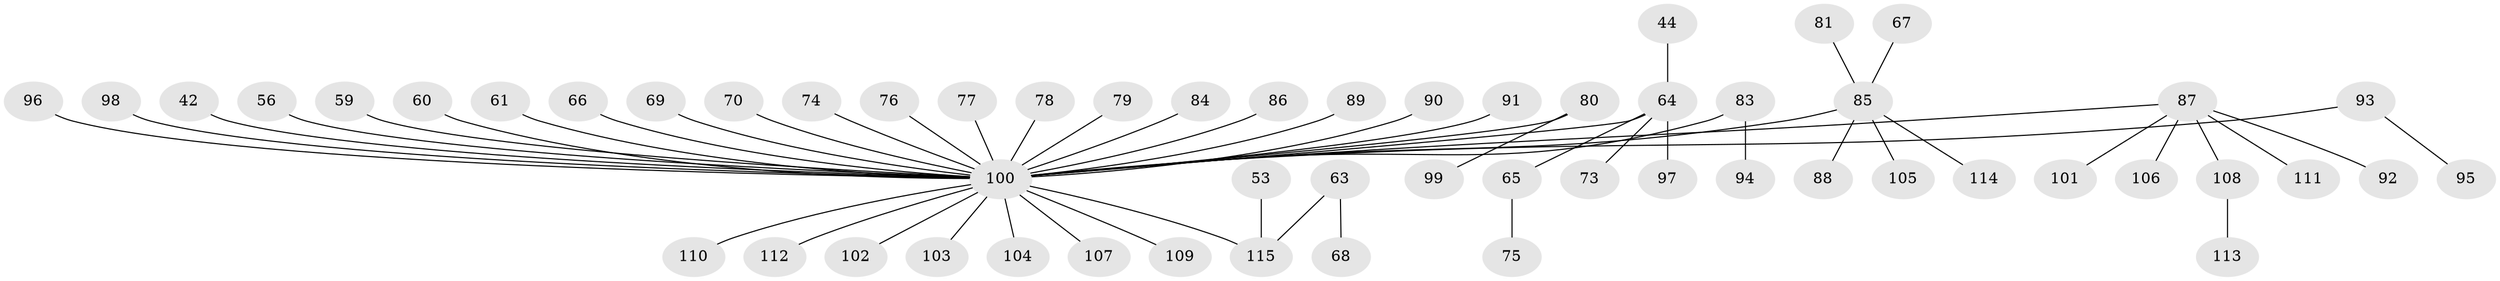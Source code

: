 // original degree distribution, {5: 0.043478260869565216, 8: 0.008695652173913044, 4: 0.05217391304347826, 6: 0.017391304347826087, 2: 0.24347826086956523, 3: 0.13043478260869565, 1: 0.5043478260869565}
// Generated by graph-tools (version 1.1) at 2025/53/03/09/25 04:53:01]
// undirected, 57 vertices, 56 edges
graph export_dot {
graph [start="1"]
  node [color=gray90,style=filled];
  42;
  44;
  53;
  56;
  59;
  60;
  61;
  63;
  64 [super="+14+54"];
  65;
  66;
  67;
  68;
  69;
  70;
  73;
  74;
  75;
  76;
  77;
  78;
  79;
  80;
  81;
  83;
  84;
  85 [super="+51"];
  86;
  87 [super="+22+50+72+55+71"];
  88;
  89;
  90;
  91;
  92;
  93;
  94;
  95;
  96;
  97;
  98;
  99;
  100 [super="+4+6+5+10+8+18+9+27+20+23+31+57+37+58+46+52+38+40+43+45+82+41"];
  101;
  102;
  103;
  104;
  105;
  106;
  107;
  108;
  109;
  110;
  111;
  112;
  113;
  114;
  115 [super="+34+39"];
  42 -- 100;
  44 -- 64;
  53 -- 115;
  56 -- 100;
  59 -- 100;
  60 -- 100;
  61 -- 100;
  63 -- 68;
  63 -- 115;
  64 -- 97;
  64 -- 65;
  64 -- 73;
  64 -- 100;
  65 -- 75;
  66 -- 100;
  67 -- 85;
  69 -- 100;
  70 -- 100;
  74 -- 100;
  76 -- 100;
  77 -- 100;
  78 -- 100;
  79 -- 100;
  80 -- 99;
  80 -- 100;
  81 -- 85;
  83 -- 94;
  83 -- 100;
  84 -- 100;
  85 -- 105;
  85 -- 114;
  85 -- 100;
  85 -- 88;
  86 -- 100;
  87 -- 111;
  87 -- 108;
  87 -- 100;
  87 -- 101;
  87 -- 106;
  87 -- 92;
  89 -- 100;
  90 -- 100;
  91 -- 100;
  93 -- 95;
  93 -- 100;
  96 -- 100;
  98 -- 100;
  100 -- 104;
  100 -- 109;
  100 -- 115;
  100 -- 103;
  100 -- 102;
  100 -- 110;
  100 -- 112;
  100 -- 107;
  108 -- 113;
}
